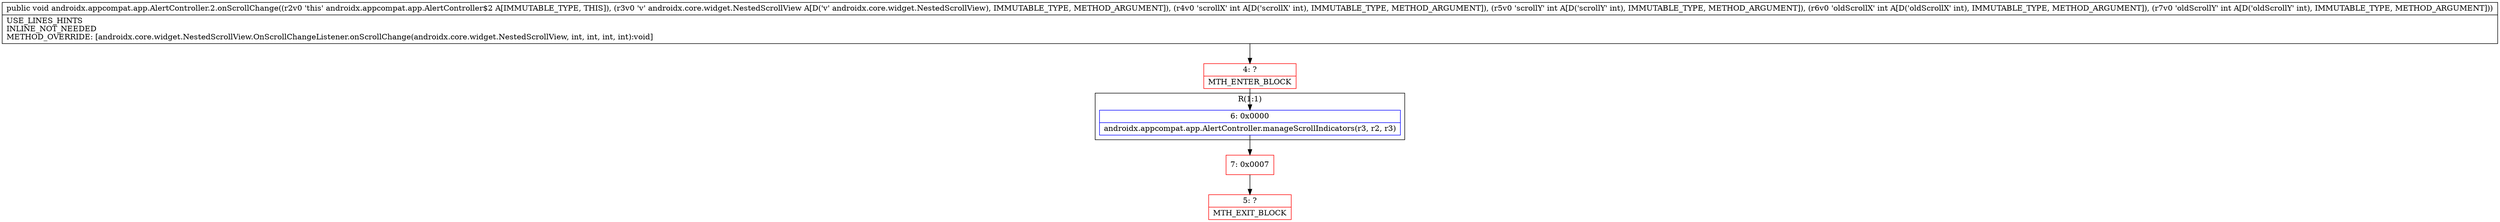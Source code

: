 digraph "CFG forandroidx.appcompat.app.AlertController.2.onScrollChange(Landroidx\/core\/widget\/NestedScrollView;IIII)V" {
subgraph cluster_Region_300057227 {
label = "R(1:1)";
node [shape=record,color=blue];
Node_6 [shape=record,label="{6\:\ 0x0000|androidx.appcompat.app.AlertController.manageScrollIndicators(r3, r2, r3)\l}"];
}
Node_4 [shape=record,color=red,label="{4\:\ ?|MTH_ENTER_BLOCK\l}"];
Node_7 [shape=record,color=red,label="{7\:\ 0x0007}"];
Node_5 [shape=record,color=red,label="{5\:\ ?|MTH_EXIT_BLOCK\l}"];
MethodNode[shape=record,label="{public void androidx.appcompat.app.AlertController.2.onScrollChange((r2v0 'this' androidx.appcompat.app.AlertController$2 A[IMMUTABLE_TYPE, THIS]), (r3v0 'v' androidx.core.widget.NestedScrollView A[D('v' androidx.core.widget.NestedScrollView), IMMUTABLE_TYPE, METHOD_ARGUMENT]), (r4v0 'scrollX' int A[D('scrollX' int), IMMUTABLE_TYPE, METHOD_ARGUMENT]), (r5v0 'scrollY' int A[D('scrollY' int), IMMUTABLE_TYPE, METHOD_ARGUMENT]), (r6v0 'oldScrollX' int A[D('oldScrollX' int), IMMUTABLE_TYPE, METHOD_ARGUMENT]), (r7v0 'oldScrollY' int A[D('oldScrollY' int), IMMUTABLE_TYPE, METHOD_ARGUMENT]))  | USE_LINES_HINTS\lINLINE_NOT_NEEDED\lMETHOD_OVERRIDE: [androidx.core.widget.NestedScrollView.OnScrollChangeListener.onScrollChange(androidx.core.widget.NestedScrollView, int, int, int, int):void]\l}"];
MethodNode -> Node_4;Node_6 -> Node_7;
Node_4 -> Node_6;
Node_7 -> Node_5;
}

